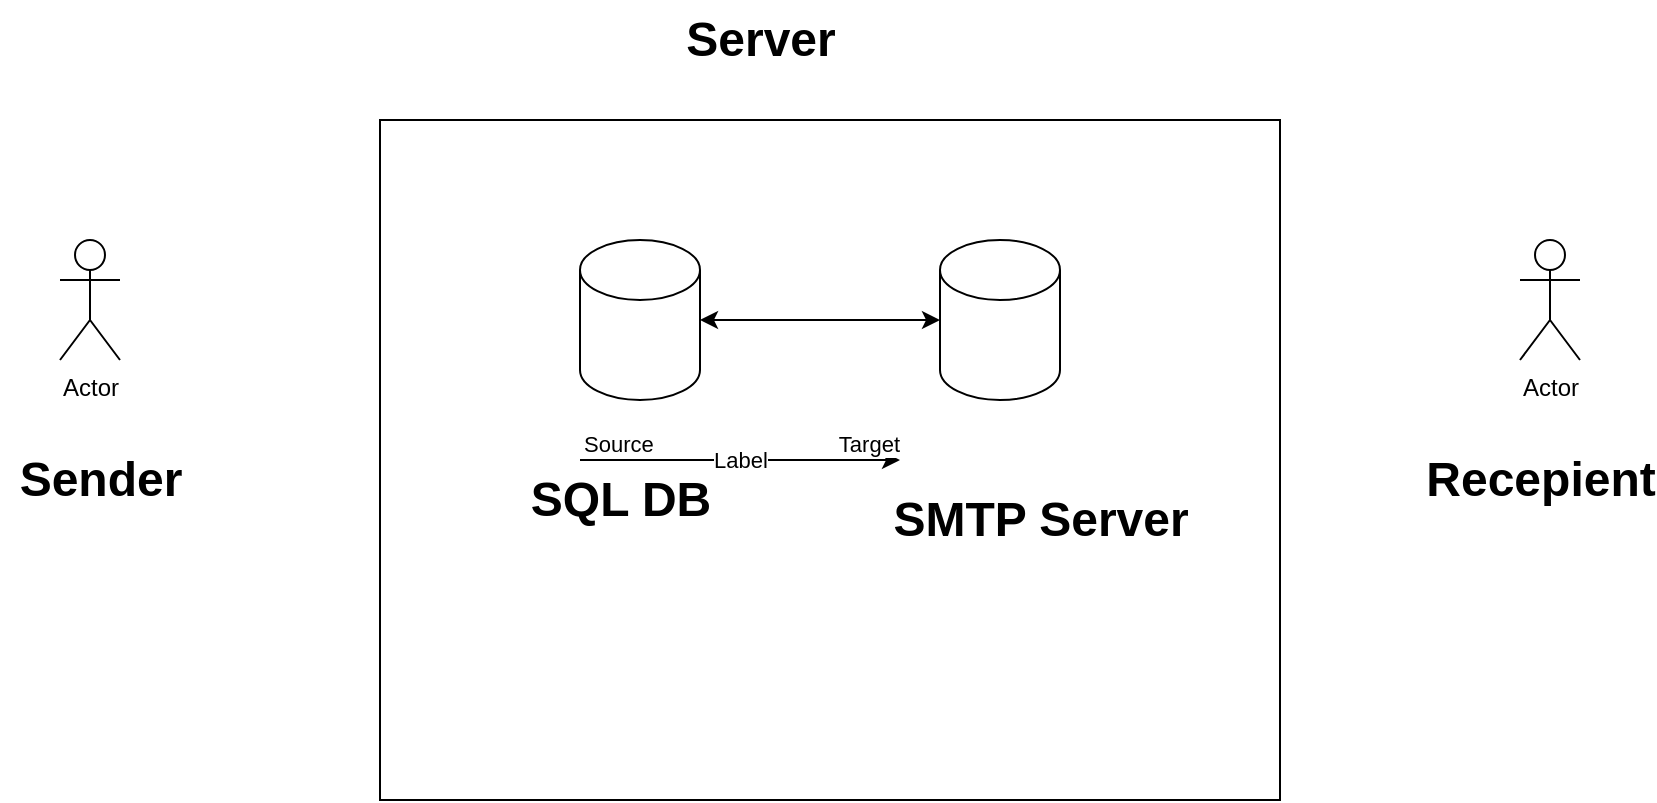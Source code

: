 <mxfile version="22.0.8" type="github">
  <diagram name="Page-1" id="WgAlQqyZzCUHRBC_JyW_">
    <mxGraphModel dx="1140" dy="636" grid="1" gridSize="10" guides="1" tooltips="1" connect="1" arrows="1" fold="1" page="1" pageScale="1" pageWidth="850" pageHeight="1100" math="0" shadow="0">
      <root>
        <mxCell id="0" />
        <mxCell id="1" parent="0" />
        <mxCell id="RyrGZW9c7uoxQgayMa2L-21" value="" style="rounded=0;whiteSpace=wrap;html=1;labelBackgroundColor=default;verticalAlign=bottom;" vertex="1" parent="1">
          <mxGeometry x="210" y="270" width="450" height="340" as="geometry" />
        </mxCell>
        <mxCell id="RyrGZW9c7uoxQgayMa2L-3" value="Server" style="text;strokeColor=none;fillColor=none;html=1;fontSize=24;fontStyle=1;verticalAlign=middle;align=center;" vertex="1" parent="1">
          <mxGeometry x="350" y="210" width="100" height="40" as="geometry" />
        </mxCell>
        <mxCell id="RyrGZW9c7uoxQgayMa2L-8" value="Actor" style="shape=umlActor;verticalLabelPosition=bottom;verticalAlign=top;html=1;outlineConnect=0;" vertex="1" parent="1">
          <mxGeometry x="50" y="330" width="30" height="60" as="geometry" />
        </mxCell>
        <mxCell id="RyrGZW9c7uoxQgayMa2L-9" value="Actor" style="shape=umlActor;verticalLabelPosition=bottom;verticalAlign=top;html=1;outlineConnect=0;" vertex="1" parent="1">
          <mxGeometry x="780" y="330" width="30" height="60" as="geometry" />
        </mxCell>
        <mxCell id="RyrGZW9c7uoxQgayMa2L-10" value="" style="shape=cylinder3;whiteSpace=wrap;html=1;boundedLbl=1;backgroundOutline=1;size=15;" vertex="1" parent="1">
          <mxGeometry x="310" y="330" width="60" height="80" as="geometry" />
        </mxCell>
        <mxCell id="RyrGZW9c7uoxQgayMa2L-11" value="SQL DB" style="text;strokeColor=none;fillColor=none;html=1;fontSize=24;fontStyle=1;verticalAlign=middle;align=center;" vertex="1" parent="1">
          <mxGeometry x="280" y="430" width="100" height="60" as="geometry" />
        </mxCell>
        <mxCell id="RyrGZW9c7uoxQgayMa2L-12" value="" style="shape=cylinder3;whiteSpace=wrap;html=1;boundedLbl=1;backgroundOutline=1;size=15;" vertex="1" parent="1">
          <mxGeometry x="490" y="330" width="60" height="80" as="geometry" />
        </mxCell>
        <mxCell id="RyrGZW9c7uoxQgayMa2L-16" value="SMTP Server&lt;br&gt;" style="text;strokeColor=none;fillColor=none;html=1;fontSize=24;fontStyle=1;verticalAlign=middle;align=center;" vertex="1" parent="1">
          <mxGeometry x="490" y="450" width="100" height="40" as="geometry" />
        </mxCell>
        <mxCell id="RyrGZW9c7uoxQgayMa2L-19" value="Sender" style="text;strokeColor=none;fillColor=none;html=1;fontSize=24;fontStyle=1;verticalAlign=middle;align=center;" vertex="1" parent="1">
          <mxGeometry x="20" y="430" width="100" height="40" as="geometry" />
        </mxCell>
        <mxCell id="RyrGZW9c7uoxQgayMa2L-20" value="Recepient" style="text;strokeColor=none;fillColor=none;html=1;fontSize=24;fontStyle=1;verticalAlign=middle;align=center;" vertex="1" parent="1">
          <mxGeometry x="740" y="430" width="100" height="40" as="geometry" />
        </mxCell>
        <mxCell id="RyrGZW9c7uoxQgayMa2L-23" value="" style="endArrow=classic;html=1;rounded=0;" edge="1" parent="1">
          <mxGeometry relative="1" as="geometry">
            <mxPoint x="310" y="440" as="sourcePoint" />
            <mxPoint x="470" y="440" as="targetPoint" />
          </mxGeometry>
        </mxCell>
        <mxCell id="RyrGZW9c7uoxQgayMa2L-24" value="Label" style="edgeLabel;resizable=0;html=1;align=center;verticalAlign=middle;" connectable="0" vertex="1" parent="RyrGZW9c7uoxQgayMa2L-23">
          <mxGeometry relative="1" as="geometry" />
        </mxCell>
        <mxCell id="RyrGZW9c7uoxQgayMa2L-25" value="Source" style="edgeLabel;resizable=0;html=1;align=left;verticalAlign=bottom;" connectable="0" vertex="1" parent="RyrGZW9c7uoxQgayMa2L-23">
          <mxGeometry x="-1" relative="1" as="geometry" />
        </mxCell>
        <mxCell id="RyrGZW9c7uoxQgayMa2L-26" value="Target" style="edgeLabel;resizable=0;html=1;align=right;verticalAlign=bottom;" connectable="0" vertex="1" parent="RyrGZW9c7uoxQgayMa2L-23">
          <mxGeometry x="1" relative="1" as="geometry" />
        </mxCell>
        <mxCell id="RyrGZW9c7uoxQgayMa2L-27" value="" style="endArrow=classic;startArrow=classic;html=1;rounded=0;" edge="1" parent="1" source="RyrGZW9c7uoxQgayMa2L-10" target="RyrGZW9c7uoxQgayMa2L-12">
          <mxGeometry width="50" height="50" relative="1" as="geometry">
            <mxPoint x="360" y="460" as="sourcePoint" />
            <mxPoint x="410" y="410" as="targetPoint" />
          </mxGeometry>
        </mxCell>
      </root>
    </mxGraphModel>
  </diagram>
</mxfile>
